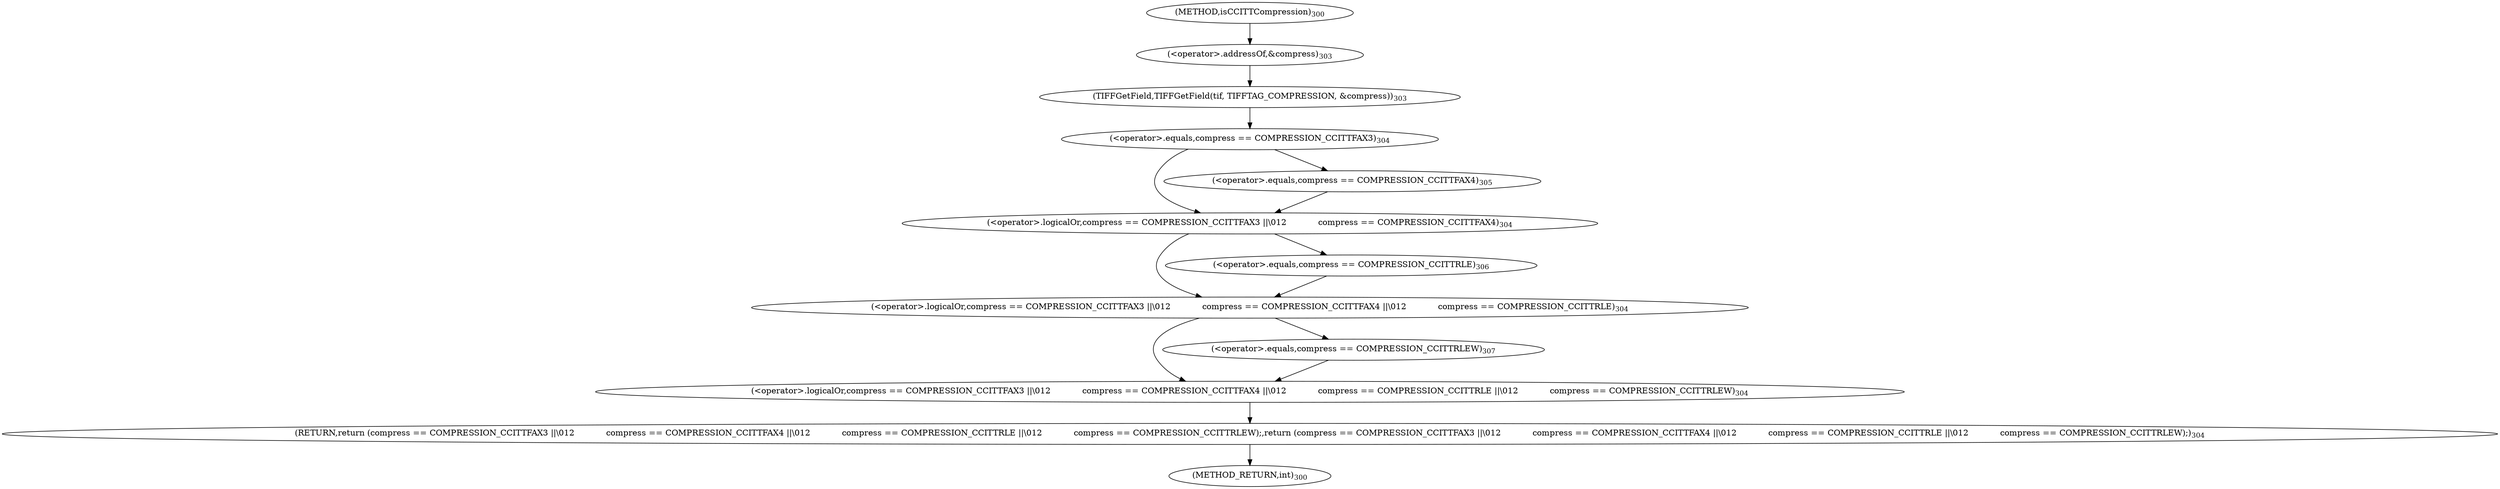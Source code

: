 digraph "isCCITTCompression" {  
"46116" [label = <(TIFFGetField,TIFFGetField(tif, TIFFTAG_COMPRESSION, &amp;compress))<SUB>303</SUB>> ]
"46121" [label = <(RETURN,return (compress == COMPRESSION_CCITTFAX3 ||\012            compress == COMPRESSION_CCITTFAX4 ||\012            compress == COMPRESSION_CCITTRLE ||\012            compress == COMPRESSION_CCITTRLEW);,return (compress == COMPRESSION_CCITTFAX3 ||\012            compress == COMPRESSION_CCITTFAX4 ||\012            compress == COMPRESSION_CCITTRLE ||\012            compress == COMPRESSION_CCITTRLEW);)<SUB>304</SUB>> ]
"46119" [label = <(&lt;operator&gt;.addressOf,&amp;compress)<SUB>303</SUB>> ]
"46122" [label = <(&lt;operator&gt;.logicalOr,compress == COMPRESSION_CCITTFAX3 ||\012            compress == COMPRESSION_CCITTFAX4 ||\012            compress == COMPRESSION_CCITTRLE ||\012            compress == COMPRESSION_CCITTRLEW)<SUB>304</SUB>> ]
"46123" [label = <(&lt;operator&gt;.logicalOr,compress == COMPRESSION_CCITTFAX3 ||\012            compress == COMPRESSION_CCITTFAX4 ||\012            compress == COMPRESSION_CCITTRLE)<SUB>304</SUB>> ]
"46134" [label = <(&lt;operator&gt;.equals,compress == COMPRESSION_CCITTRLEW)<SUB>307</SUB>> ]
"46124" [label = <(&lt;operator&gt;.logicalOr,compress == COMPRESSION_CCITTFAX3 ||\012            compress == COMPRESSION_CCITTFAX4)<SUB>304</SUB>> ]
"46131" [label = <(&lt;operator&gt;.equals,compress == COMPRESSION_CCITTRLE)<SUB>306</SUB>> ]
"46125" [label = <(&lt;operator&gt;.equals,compress == COMPRESSION_CCITTFAX3)<SUB>304</SUB>> ]
"46128" [label = <(&lt;operator&gt;.equals,compress == COMPRESSION_CCITTFAX4)<SUB>305</SUB>> ]
"46112" [label = <(METHOD,isCCITTCompression)<SUB>300</SUB>> ]
"46137" [label = <(METHOD_RETURN,int)<SUB>300</SUB>> ]
  "46116" -> "46125" 
  "46121" -> "46137" 
  "46119" -> "46116" 
  "46122" -> "46121" 
  "46123" -> "46122" 
  "46123" -> "46134" 
  "46134" -> "46122" 
  "46124" -> "46123" 
  "46124" -> "46131" 
  "46131" -> "46123" 
  "46125" -> "46124" 
  "46125" -> "46128" 
  "46128" -> "46124" 
  "46112" -> "46119" 
}
